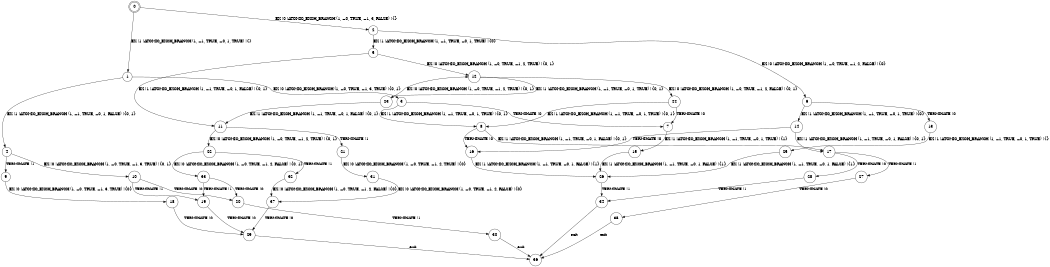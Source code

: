 digraph BCG {
size = "7, 10.5";
center = TRUE;
node [shape = circle];
0 [peripheries = 2];
0 -> 1 [label = "EX !1 !ATOMIC_EXCH_BRANCH (1, +1, TRUE, +0, 1, TRUE) !{}"];
0 -> 2 [label = "EX !0 !ATOMIC_EXCH_BRANCH (1, +0, TRUE, +1, 3, FALSE) !{}"];
1 -> 3 [label = "EX !0 !ATOMIC_EXCH_BRANCH (1, +0, TRUE, +1, 3, TRUE) !{0, 1}"];
1 -> 4 [label = "EX !1 !ATOMIC_EXCH_BRANCH (1, +1, TRUE, +0, 1, FALSE) !{0, 1}"];
2 -> 5 [label = "EX !1 !ATOMIC_EXCH_BRANCH (1, +1, TRUE, +0, 1, TRUE) !{0}"];
2 -> 6 [label = "EX !0 !ATOMIC_EXCH_BRANCH (1, +0, TRUE, +1, 2, FALSE) !{0}"];
3 -> 7 [label = "TERMINATE !0"];
3 -> 8 [label = "EX !1 !ATOMIC_EXCH_BRANCH (1, +1, TRUE, +0, 1, TRUE) !{0, 1}"];
4 -> 9 [label = "TERMINATE !1"];
4 -> 10 [label = "EX !0 !ATOMIC_EXCH_BRANCH (1, +0, TRUE, +1, 3, TRUE) !{0, 1}"];
5 -> 11 [label = "EX !1 !ATOMIC_EXCH_BRANCH (1, +1, TRUE, +0, 1, FALSE) !{0, 1}"];
5 -> 12 [label = "EX !0 !ATOMIC_EXCH_BRANCH (1, +0, TRUE, +1, 2, TRUE) !{0, 1}"];
6 -> 13 [label = "TERMINATE !0"];
6 -> 14 [label = "EX !1 !ATOMIC_EXCH_BRANCH (1, +1, TRUE, +0, 1, TRUE) !{0}"];
7 -> 15 [label = "EX !1 !ATOMIC_EXCH_BRANCH (1, +1, TRUE, +0, 1, TRUE) !{1}"];
8 -> 16 [label = "TERMINATE !0"];
8 -> 17 [label = "EX !1 !ATOMIC_EXCH_BRANCH (1, +1, TRUE, +0, 1, FALSE) !{0, 1}"];
9 -> 18 [label = "EX !0 !ATOMIC_EXCH_BRANCH (1, +0, TRUE, +1, 3, TRUE) !{0}"];
10 -> 19 [label = "TERMINATE !1"];
10 -> 20 [label = "TERMINATE !0"];
11 -> 21 [label = "TERMINATE !1"];
11 -> 22 [label = "EX !0 !ATOMIC_EXCH_BRANCH (1, +0, TRUE, +1, 2, TRUE) !{0, 1}"];
12 -> 23 [label = "EX !1 !ATOMIC_EXCH_BRANCH (1, +1, TRUE, +0, 1, TRUE) !{0, 1}"];
12 -> 24 [label = "EX !0 !ATOMIC_EXCH_BRANCH (1, +0, TRUE, +1, 2, FALSE) !{0, 1}"];
13 -> 25 [label = "EX !1 !ATOMIC_EXCH_BRANCH (1, +1, TRUE, +0, 1, TRUE) !{}"];
14 -> 16 [label = "TERMINATE !0"];
14 -> 17 [label = "EX !1 !ATOMIC_EXCH_BRANCH (1, +1, TRUE, +0, 1, FALSE) !{0, 1}"];
15 -> 26 [label = "EX !1 !ATOMIC_EXCH_BRANCH (1, +1, TRUE, +0, 1, FALSE) !{1}"];
16 -> 26 [label = "EX !1 !ATOMIC_EXCH_BRANCH (1, +1, TRUE, +0, 1, FALSE) !{1}"];
17 -> 27 [label = "TERMINATE !1"];
17 -> 28 [label = "TERMINATE !0"];
18 -> 29 [label = "TERMINATE !0"];
19 -> 29 [label = "TERMINATE !0"];
20 -> 30 [label = "TERMINATE !1"];
21 -> 31 [label = "EX !0 !ATOMIC_EXCH_BRANCH (1, +0, TRUE, +1, 2, TRUE) !{0}"];
22 -> 32 [label = "TERMINATE !1"];
22 -> 33 [label = "EX !0 !ATOMIC_EXCH_BRANCH (1, +0, TRUE, +1, 2, FALSE) !{0, 1}"];
23 -> 11 [label = "EX !1 !ATOMIC_EXCH_BRANCH (1, +1, TRUE, +0, 1, FALSE) !{0, 1}"];
23 -> 12 [label = "EX !0 !ATOMIC_EXCH_BRANCH (1, +0, TRUE, +1, 2, TRUE) !{0, 1}"];
24 -> 7 [label = "TERMINATE !0"];
24 -> 8 [label = "EX !1 !ATOMIC_EXCH_BRANCH (1, +1, TRUE, +0, 1, TRUE) !{0, 1}"];
25 -> 26 [label = "EX !1 !ATOMIC_EXCH_BRANCH (1, +1, TRUE, +0, 1, FALSE) !{1}"];
26 -> 34 [label = "TERMINATE !1"];
27 -> 35 [label = "TERMINATE !0"];
28 -> 34 [label = "TERMINATE !1"];
29 -> 36 [label = "exit"];
30 -> 36 [label = "exit"];
31 -> 37 [label = "EX !0 !ATOMIC_EXCH_BRANCH (1, +0, TRUE, +1, 2, FALSE) !{0}"];
32 -> 37 [label = "EX !0 !ATOMIC_EXCH_BRANCH (1, +0, TRUE, +1, 2, FALSE) !{0}"];
33 -> 19 [label = "TERMINATE !1"];
33 -> 20 [label = "TERMINATE !0"];
34 -> 36 [label = "exit"];
35 -> 36 [label = "exit"];
37 -> 29 [label = "TERMINATE !0"];
}
